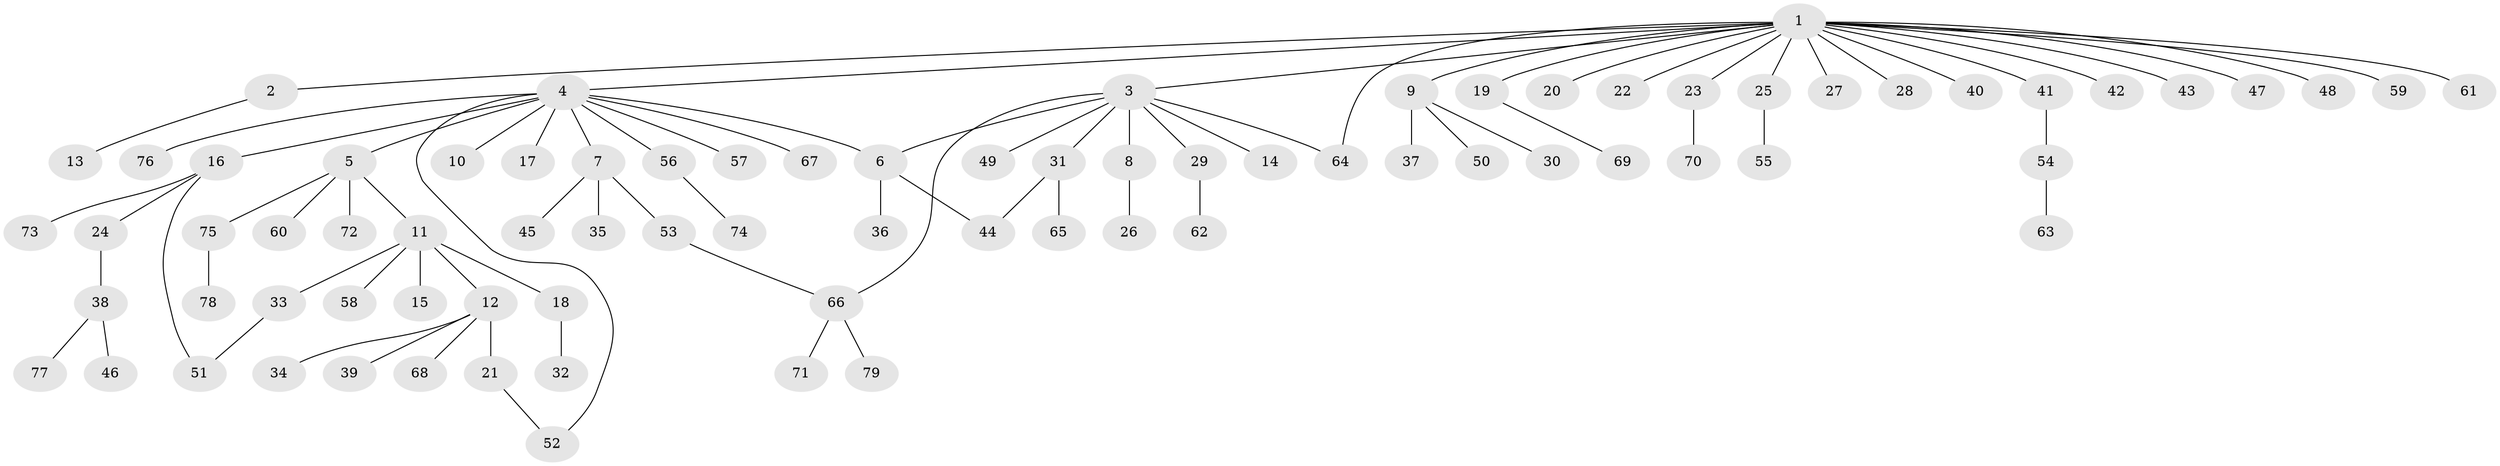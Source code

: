 // Generated by graph-tools (version 1.1) at 2025/35/03/09/25 02:35:31]
// undirected, 79 vertices, 84 edges
graph export_dot {
graph [start="1"]
  node [color=gray90,style=filled];
  1;
  2;
  3;
  4;
  5;
  6;
  7;
  8;
  9;
  10;
  11;
  12;
  13;
  14;
  15;
  16;
  17;
  18;
  19;
  20;
  21;
  22;
  23;
  24;
  25;
  26;
  27;
  28;
  29;
  30;
  31;
  32;
  33;
  34;
  35;
  36;
  37;
  38;
  39;
  40;
  41;
  42;
  43;
  44;
  45;
  46;
  47;
  48;
  49;
  50;
  51;
  52;
  53;
  54;
  55;
  56;
  57;
  58;
  59;
  60;
  61;
  62;
  63;
  64;
  65;
  66;
  67;
  68;
  69;
  70;
  71;
  72;
  73;
  74;
  75;
  76;
  77;
  78;
  79;
  1 -- 2;
  1 -- 3;
  1 -- 4;
  1 -- 9;
  1 -- 19;
  1 -- 20;
  1 -- 22;
  1 -- 23;
  1 -- 25;
  1 -- 27;
  1 -- 28;
  1 -- 40;
  1 -- 41;
  1 -- 42;
  1 -- 43;
  1 -- 47;
  1 -- 48;
  1 -- 59;
  1 -- 61;
  1 -- 64;
  2 -- 13;
  3 -- 6;
  3 -- 8;
  3 -- 14;
  3 -- 29;
  3 -- 31;
  3 -- 49;
  3 -- 64;
  3 -- 66;
  4 -- 5;
  4 -- 6;
  4 -- 7;
  4 -- 10;
  4 -- 16;
  4 -- 17;
  4 -- 52;
  4 -- 56;
  4 -- 57;
  4 -- 67;
  4 -- 76;
  5 -- 11;
  5 -- 60;
  5 -- 72;
  5 -- 75;
  6 -- 36;
  6 -- 44;
  7 -- 35;
  7 -- 45;
  7 -- 53;
  8 -- 26;
  9 -- 30;
  9 -- 37;
  9 -- 50;
  11 -- 12;
  11 -- 15;
  11 -- 18;
  11 -- 33;
  11 -- 58;
  12 -- 21;
  12 -- 34;
  12 -- 39;
  12 -- 68;
  16 -- 24;
  16 -- 51;
  16 -- 73;
  18 -- 32;
  19 -- 69;
  21 -- 52;
  23 -- 70;
  24 -- 38;
  25 -- 55;
  29 -- 62;
  31 -- 44;
  31 -- 65;
  33 -- 51;
  38 -- 46;
  38 -- 77;
  41 -- 54;
  53 -- 66;
  54 -- 63;
  56 -- 74;
  66 -- 71;
  66 -- 79;
  75 -- 78;
}
